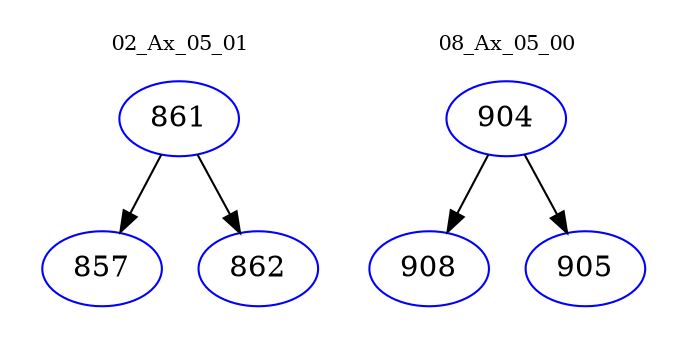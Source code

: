 digraph{
subgraph cluster_0 {
color = white
label = "02_Ax_05_01";
fontsize=10;
T0_861 [label="861", color="blue"]
T0_861 -> T0_857 [color="black"]
T0_857 [label="857", color="blue"]
T0_861 -> T0_862 [color="black"]
T0_862 [label="862", color="blue"]
}
subgraph cluster_1 {
color = white
label = "08_Ax_05_00";
fontsize=10;
T1_904 [label="904", color="blue"]
T1_904 -> T1_908 [color="black"]
T1_908 [label="908", color="blue"]
T1_904 -> T1_905 [color="black"]
T1_905 [label="905", color="blue"]
}
}
